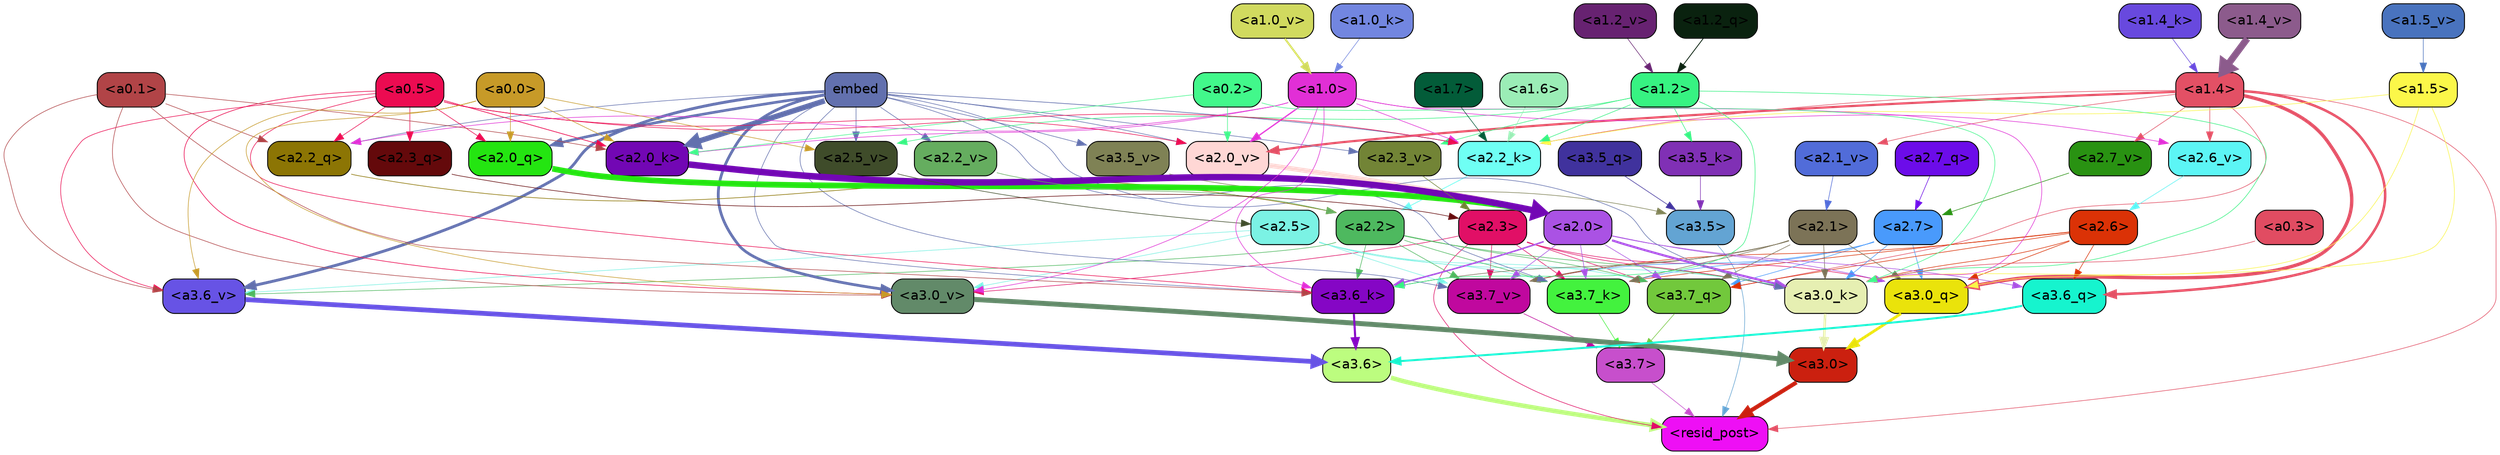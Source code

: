 strict digraph "" {
	graph [bgcolor=transparent,
		layout=dot,
		overlap=false,
		splines=true
	];
	"<a3.7>"	[color=black,
		fillcolor="#c74fcc",
		fontname=Helvetica,
		shape=box,
		style="filled, rounded"];
	"<resid_post>"	[color=black,
		fillcolor="#ee0ff5",
		fontname=Helvetica,
		shape=box,
		style="filled, rounded"];
	"<a3.7>" -> "<resid_post>"	[color="#c74fcc",
		penwidth=0.6];
	"<a3.6>"	[color=black,
		fillcolor="#bcfd7f",
		fontname=Helvetica,
		shape=box,
		style="filled, rounded"];
	"<a3.6>" -> "<resid_post>"	[color="#bcfd7f",
		penwidth=4.6696330308914185];
	"<a3.5>"	[color=black,
		fillcolor="#63a4d3",
		fontname=Helvetica,
		shape=box,
		style="filled, rounded"];
	"<a3.5>" -> "<resid_post>"	[color="#63a4d3",
		penwidth=0.6];
	"<a3.0>"	[color=black,
		fillcolor="#cb200f",
		fontname=Helvetica,
		shape=box,
		style="filled, rounded"];
	"<a3.0>" -> "<resid_post>"	[color="#cb200f",
		penwidth=4.282557368278503];
	"<a2.3>"	[color=black,
		fillcolor="#e10f66",
		fontname=Helvetica,
		shape=box,
		style="filled, rounded"];
	"<a2.3>" -> "<resid_post>"	[color="#e10f66",
		penwidth=0.6];
	"<a3.7_q>"	[color=black,
		fillcolor="#72c83c",
		fontname=Helvetica,
		shape=box,
		style="filled, rounded"];
	"<a2.3>" -> "<a3.7_q>"	[color="#e10f66",
		penwidth=0.6];
	"<a3.0_q>"	[color=black,
		fillcolor="#eae30b",
		fontname=Helvetica,
		shape=box,
		style="filled, rounded"];
	"<a2.3>" -> "<a3.0_q>"	[color="#e10f66",
		penwidth=0.6];
	"<a3.7_k>"	[color=black,
		fillcolor="#43f23e",
		fontname=Helvetica,
		shape=box,
		style="filled, rounded"];
	"<a2.3>" -> "<a3.7_k>"	[color="#e10f66",
		penwidth=0.6];
	"<a3.0_k>"	[color=black,
		fillcolor="#e6efb2",
		fontname=Helvetica,
		shape=box,
		style="filled, rounded"];
	"<a2.3>" -> "<a3.0_k>"	[color="#e10f66",
		penwidth=0.6];
	"<a3.7_v>"	[color=black,
		fillcolor="#c0089e",
		fontname=Helvetica,
		shape=box,
		style="filled, rounded"];
	"<a2.3>" -> "<a3.7_v>"	[color="#e10f66",
		penwidth=0.6];
	"<a3.0_v>"	[color=black,
		fillcolor="#628a69",
		fontname=Helvetica,
		shape=box,
		style="filled, rounded"];
	"<a2.3>" -> "<a3.0_v>"	[color="#e10f66",
		penwidth=0.6];
	"<a1.4>"	[color=black,
		fillcolor="#e35065",
		fontname=Helvetica,
		shape=box,
		style="filled, rounded"];
	"<a1.4>" -> "<resid_post>"	[color="#e35065",
		penwidth=0.6];
	"<a1.4>" -> "<a3.7_q>"	[color="#e35065",
		penwidth=0.6];
	"<a3.6_q>"	[color=black,
		fillcolor="#16f4ce",
		fontname=Helvetica,
		shape=box,
		style="filled, rounded"];
	"<a1.4>" -> "<a3.6_q>"	[color="#e35065",
		penwidth=2.6073555648326874];
	"<a1.4>" -> "<a3.0_q>"	[color="#e35065",
		penwidth=3.4971605762839317];
	"<a2.2_k>"	[color=black,
		fillcolor="#6ffff4",
		fontname=Helvetica,
		shape=box,
		style="filled, rounded"];
	"<a1.4>" -> "<a2.2_k>"	[color="#e35065",
		penwidth=0.6];
	"<a2.7_v>"	[color=black,
		fillcolor="#299212",
		fontname=Helvetica,
		shape=box,
		style="filled, rounded"];
	"<a1.4>" -> "<a2.7_v>"	[color="#e35065",
		penwidth=0.6];
	"<a2.6_v>"	[color=black,
		fillcolor="#5cf5f5",
		fontname=Helvetica,
		shape=box,
		style="filled, rounded"];
	"<a1.4>" -> "<a2.6_v>"	[color="#e35065",
		penwidth=0.6];
	"<a2.1_v>"	[color=black,
		fillcolor="#516cd9",
		fontname=Helvetica,
		shape=box,
		style="filled, rounded"];
	"<a1.4>" -> "<a2.1_v>"	[color="#e35065",
		penwidth=0.6];
	"<a2.0_v>"	[color=black,
		fillcolor="#ffd7d5",
		fontname=Helvetica,
		shape=box,
		style="filled, rounded"];
	"<a1.4>" -> "<a2.0_v>"	[color="#e35065",
		penwidth=2.268670678138733];
	"<a3.7_q>" -> "<a3.7>"	[color="#72c83c",
		penwidth=0.6];
	"<a3.6_q>" -> "<a3.6>"	[color="#16f4ce",
		penwidth=2.03758105635643];
	"<a3.5_q>"	[color=black,
		fillcolor="#40329d",
		fontname=Helvetica,
		shape=box,
		style="filled, rounded"];
	"<a3.5_q>" -> "<a3.5>"	[color="#40329d",
		penwidth=0.6];
	"<a3.0_q>" -> "<a3.0>"	[color="#eae30b",
		penwidth=2.8638100624084473];
	"<a3.7_k>" -> "<a3.7>"	[color="#43f23e",
		penwidth=0.6];
	"<a3.6_k>"	[color=black,
		fillcolor="#8506c5",
		fontname=Helvetica,
		shape=box,
		style="filled, rounded"];
	"<a3.6_k>" -> "<a3.6>"	[color="#8506c5",
		penwidth=2.174198240041733];
	"<a3.5_k>"	[color=black,
		fillcolor="#8030b5",
		fontname=Helvetica,
		shape=box,
		style="filled, rounded"];
	"<a3.5_k>" -> "<a3.5>"	[color="#8030b5",
		penwidth=0.6];
	"<a3.0_k>" -> "<a3.0>"	[color="#e6efb2",
		penwidth=2.6274144649505615];
	"<a3.7_v>" -> "<a3.7>"	[color="#c0089e",
		penwidth=0.6];
	"<a3.6_v>"	[color=black,
		fillcolor="#6753e5",
		fontname=Helvetica,
		shape=box,
		style="filled, rounded"];
	"<a3.6_v>" -> "<a3.6>"	[color="#6753e5",
		penwidth=5.002329230308533];
	"<a3.5_v>"	[color=black,
		fillcolor="#7f8255",
		fontname=Helvetica,
		shape=box,
		style="filled, rounded"];
	"<a3.5_v>" -> "<a3.5>"	[color="#7f8255",
		penwidth=0.6];
	"<a3.0_v>" -> "<a3.0>"	[color="#628a69",
		penwidth=5.188832879066467];
	"<a2.7>"	[color=black,
		fillcolor="#499afc",
		fontname=Helvetica,
		shape=box,
		style="filled, rounded"];
	"<a2.7>" -> "<a3.7_q>"	[color="#499afc",
		penwidth=0.6];
	"<a2.7>" -> "<a3.0_q>"	[color="#499afc",
		penwidth=0.6];
	"<a2.7>" -> "<a3.7_k>"	[color="#499afc",
		penwidth=0.6];
	"<a2.7>" -> "<a3.0_k>"	[color="#499afc",
		penwidth=0.6];
	"<a2.7>" -> "<a3.7_v>"	[color="#499afc",
		penwidth=0.6];
	"<a2.6>"	[color=black,
		fillcolor="#db3206",
		fontname=Helvetica,
		shape=box,
		style="filled, rounded"];
	"<a2.6>" -> "<a3.7_q>"	[color="#db3206",
		penwidth=0.6];
	"<a2.6>" -> "<a3.6_q>"	[color="#db3206",
		penwidth=0.6];
	"<a2.6>" -> "<a3.0_q>"	[color="#db3206",
		penwidth=0.6];
	"<a2.6>" -> "<a3.7_k>"	[color="#db3206",
		penwidth=0.6];
	"<a2.6>" -> "<a3.0_k>"	[color="#db3206",
		penwidth=0.6];
	"<a2.6>" -> "<a3.7_v>"	[color="#db3206",
		penwidth=0.6];
	"<a2.5>"	[color=black,
		fillcolor="#7bf2e4",
		fontname=Helvetica,
		shape=box,
		style="filled, rounded"];
	"<a2.5>" -> "<a3.7_q>"	[color="#7bf2e4",
		penwidth=0.6];
	"<a2.5>" -> "<a3.7_k>"	[color="#7bf2e4",
		penwidth=0.6];
	"<a2.5>" -> "<a3.0_k>"	[color="#7bf2e4",
		penwidth=0.6];
	"<a2.5>" -> "<a3.7_v>"	[color="#7bf2e4",
		penwidth=0.6];
	"<a2.5>" -> "<a3.6_v>"	[color="#7bf2e4",
		penwidth=0.6];
	"<a2.5>" -> "<a3.0_v>"	[color="#7bf2e4",
		penwidth=0.6];
	"<a2.2>"	[color=black,
		fillcolor="#4eb95f",
		fontname=Helvetica,
		shape=box,
		style="filled, rounded"];
	"<a2.2>" -> "<a3.7_q>"	[color="#4eb95f",
		penwidth=0.6];
	"<a2.2>" -> "<a3.7_k>"	[color="#4eb95f",
		penwidth=0.6];
	"<a2.2>" -> "<a3.6_k>"	[color="#4eb95f",
		penwidth=0.6];
	"<a2.2>" -> "<a3.0_k>"	[color="#4eb95f",
		penwidth=0.6];
	"<a2.2>" -> "<a3.7_v>"	[color="#4eb95f",
		penwidth=0.6];
	"<a2.2>" -> "<a3.6_v>"	[color="#4eb95f",
		penwidth=0.6];
	"<a2.1>"	[color=black,
		fillcolor="#7c7357",
		fontname=Helvetica,
		shape=box,
		style="filled, rounded"];
	"<a2.1>" -> "<a3.7_q>"	[color="#7c7357",
		penwidth=0.6];
	"<a2.1>" -> "<a3.0_q>"	[color="#7c7357",
		penwidth=0.6];
	"<a2.1>" -> "<a3.7_k>"	[color="#7c7357",
		penwidth=0.6];
	"<a2.1>" -> "<a3.6_k>"	[color="#7c7357",
		penwidth=0.6];
	"<a2.1>" -> "<a3.0_k>"	[color="#7c7357",
		penwidth=0.6];
	"<a2.1>" -> "<a3.7_v>"	[color="#7c7357",
		penwidth=0.6];
	"<a2.0>"	[color=black,
		fillcolor="#aa52e4",
		fontname=Helvetica,
		shape=box,
		style="filled, rounded"];
	"<a2.0>" -> "<a3.7_q>"	[color="#aa52e4",
		penwidth=0.6];
	"<a2.0>" -> "<a3.6_q>"	[color="#aa52e4",
		penwidth=0.6];
	"<a2.0>" -> "<a3.0_q>"	[color="#aa52e4",
		penwidth=0.6];
	"<a2.0>" -> "<a3.7_k>"	[color="#aa52e4",
		penwidth=0.6];
	"<a2.0>" -> "<a3.6_k>"	[color="#aa52e4",
		penwidth=1.5568191409111023];
	"<a2.0>" -> "<a3.0_k>"	[color="#aa52e4",
		penwidth=2.270527422428131];
	"<a2.0>" -> "<a3.7_v>"	[color="#aa52e4",
		penwidth=0.6];
	"<a1.5>"	[color=black,
		fillcolor="#fbf749",
		fontname=Helvetica,
		shape=box,
		style="filled, rounded"];
	"<a1.5>" -> "<a3.0_q>"	[color="#fbf749",
		penwidth=0.6];
	"<a1.5>" -> "<a3.0_k>"	[color="#fbf749",
		penwidth=0.6];
	"<a1.5>" -> "<a2.2_k>"	[color="#fbf749",
		penwidth=0.6];
	embed	[color=black,
		fillcolor="#6270ae",
		fontname=Helvetica,
		shape=box,
		style="filled, rounded"];
	embed -> "<a3.7_k>"	[color="#6270ae",
		penwidth=0.6];
	embed -> "<a3.6_k>"	[color="#6270ae",
		penwidth=0.6];
	embed -> "<a3.0_k>"	[color="#6270ae",
		penwidth=0.6];
	embed -> "<a3.7_v>"	[color="#6270ae",
		penwidth=0.6];
	embed -> "<a3.6_v>"	[color="#6270ae",
		penwidth=2.9588699340820312];
	embed -> "<a3.5_v>"	[color="#6270ae",
		penwidth=0.6];
	embed -> "<a3.0_v>"	[color="#6270ae",
		penwidth=2.8686431646347046];
	"<a2.2_q>"	[color=black,
		fillcolor="#8c7504",
		fontname=Helvetica,
		shape=box,
		style="filled, rounded"];
	embed -> "<a2.2_q>"	[color="#6270ae",
		penwidth=0.6];
	"<a2.0_q>"	[color=black,
		fillcolor="#24e511",
		fontname=Helvetica,
		shape=box,
		style="filled, rounded"];
	embed -> "<a2.0_q>"	[color="#6270ae",
		penwidth=2.7617180347442627];
	embed -> "<a2.2_k>"	[color="#6270ae",
		penwidth=0.67606520652771];
	"<a2.0_k>"	[color=black,
		fillcolor="#7207b4",
		fontname=Helvetica,
		shape=box,
		style="filled, rounded"];
	embed -> "<a2.0_k>"	[color="#6270ae",
		penwidth=5.615107178688049];
	"<a2.5_v>"	[color=black,
		fillcolor="#3f4c2a",
		fontname=Helvetica,
		shape=box,
		style="filled, rounded"];
	embed -> "<a2.5_v>"	[color="#6270ae",
		penwidth=0.6];
	"<a2.3_v>"	[color=black,
		fillcolor="#728436",
		fontname=Helvetica,
		shape=box,
		style="filled, rounded"];
	embed -> "<a2.3_v>"	[color="#6270ae",
		penwidth=0.6];
	"<a2.2_v>"	[color=black,
		fillcolor="#65ad5f",
		fontname=Helvetica,
		shape=box,
		style="filled, rounded"];
	embed -> "<a2.2_v>"	[color="#6270ae",
		penwidth=0.6];
	embed -> "<a2.0_v>"	[color="#6270ae",
		penwidth=0.6];
	"<a1.2>"	[color=black,
		fillcolor="#37f382",
		fontname=Helvetica,
		shape=box,
		style="filled, rounded"];
	"<a1.2>" -> "<a3.6_k>"	[color="#37f382",
		penwidth=0.6];
	"<a1.2>" -> "<a3.5_k>"	[color="#37f382",
		penwidth=0.6];
	"<a1.2>" -> "<a3.0_k>"	[color="#37f382",
		penwidth=0.6];
	"<a1.2>" -> "<a2.2_k>"	[color="#37f382",
		penwidth=0.6];
	"<a1.2>" -> "<a2.5_v>"	[color="#37f382",
		penwidth=0.6];
	"<a1.2>" -> "<a2.3_v>"	[color="#37f382",
		penwidth=0.6];
	"<a1.0>"	[color=black,
		fillcolor="#e12fd6",
		fontname=Helvetica,
		shape=box,
		style="filled, rounded"];
	"<a1.0>" -> "<a3.6_k>"	[color="#e12fd6",
		penwidth=0.6];
	"<a1.0>" -> "<a3.0_k>"	[color="#e12fd6",
		penwidth=0.6];
	"<a1.0>" -> "<a3.0_v>"	[color="#e12fd6",
		penwidth=0.6];
	"<a1.0>" -> "<a2.2_q>"	[color="#e12fd6",
		penwidth=0.6];
	"<a1.0>" -> "<a2.2_k>"	[color="#e12fd6",
		penwidth=0.6];
	"<a1.0>" -> "<a2.0_k>"	[color="#e12fd6",
		penwidth=0.6];
	"<a1.0>" -> "<a2.6_v>"	[color="#e12fd6",
		penwidth=0.6];
	"<a1.0>" -> "<a2.0_v>"	[color="#e12fd6",
		penwidth=1.27996826171875];
	"<a0.5>"	[color=black,
		fillcolor="#ec0b51",
		fontname=Helvetica,
		shape=box,
		style="filled, rounded"];
	"<a0.5>" -> "<a3.6_k>"	[color="#ec0b51",
		penwidth=0.6];
	"<a0.5>" -> "<a3.6_v>"	[color="#ec0b51",
		penwidth=0.6];
	"<a0.5>" -> "<a3.0_v>"	[color="#ec0b51",
		penwidth=0.6421224474906921];
	"<a2.3_q>"	[color=black,
		fillcolor="#64090b",
		fontname=Helvetica,
		shape=box,
		style="filled, rounded"];
	"<a0.5>" -> "<a2.3_q>"	[color="#ec0b51",
		penwidth=0.6];
	"<a0.5>" -> "<a2.2_q>"	[color="#ec0b51",
		penwidth=0.6];
	"<a0.5>" -> "<a2.0_q>"	[color="#ec0b51",
		penwidth=0.6];
	"<a0.5>" -> "<a2.2_k>"	[color="#ec0b51",
		penwidth=0.6];
	"<a0.5>" -> "<a2.0_k>"	[color="#ec0b51",
		penwidth=0.7151575088500977];
	"<a0.5>" -> "<a2.0_v>"	[color="#ec0b51",
		penwidth=0.6];
	"<a0.1>"	[color=black,
		fillcolor="#b14447",
		fontname=Helvetica,
		shape=box,
		style="filled, rounded"];
	"<a0.1>" -> "<a3.6_k>"	[color="#b14447",
		penwidth=0.6];
	"<a0.1>" -> "<a3.6_v>"	[color="#b14447",
		penwidth=0.6];
	"<a0.1>" -> "<a3.0_v>"	[color="#b14447",
		penwidth=0.6];
	"<a0.1>" -> "<a2.2_q>"	[color="#b14447",
		penwidth=0.6];
	"<a0.1>" -> "<a2.0_k>"	[color="#b14447",
		penwidth=0.6];
	"<a0.3>"	[color=black,
		fillcolor="#e14c62",
		fontname=Helvetica,
		shape=box,
		style="filled, rounded"];
	"<a0.3>" -> "<a3.0_k>"	[color="#e14c62",
		penwidth=0.6];
	"<a0.2>"	[color=black,
		fillcolor="#42f88b",
		fontname=Helvetica,
		shape=box,
		style="filled, rounded"];
	"<a0.2>" -> "<a3.0_k>"	[color="#42f88b",
		penwidth=0.6];
	"<a0.2>" -> "<a2.0_k>"	[color="#42f88b",
		penwidth=0.6];
	"<a0.2>" -> "<a2.0_v>"	[color="#42f88b",
		penwidth=0.6];
	"<a0.0>"	[color=black,
		fillcolor="#c79a28",
		fontname=Helvetica,
		shape=box,
		style="filled, rounded"];
	"<a0.0>" -> "<a3.6_v>"	[color="#c79a28",
		penwidth=0.6];
	"<a0.0>" -> "<a3.0_v>"	[color="#c79a28",
		penwidth=0.6];
	"<a0.0>" -> "<a2.0_q>"	[color="#c79a28",
		penwidth=0.6];
	"<a0.0>" -> "<a2.0_k>"	[color="#c79a28",
		penwidth=0.6];
	"<a0.0>" -> "<a2.5_v>"	[color="#c79a28",
		penwidth=0.6];
	"<a2.7_q>"	[color=black,
		fillcolor="#6c0ce9",
		fontname=Helvetica,
		shape=box,
		style="filled, rounded"];
	"<a2.7_q>" -> "<a2.7>"	[color="#6c0ce9",
		penwidth=0.6];
	"<a2.3_q>" -> "<a2.3>"	[color="#64090b",
		penwidth=0.6];
	"<a2.2_q>" -> "<a2.2>"	[color="#8c7504",
		penwidth=0.6340763568878174];
	"<a2.0_q>" -> "<a2.0>"	[color="#24e511",
		penwidth=6.0160088539123535];
	"<a2.2_k>" -> "<a2.2>"	[color="#6ffff4",
		penwidth=0.7764816284179688];
	"<a2.0_k>" -> "<a2.0>"	[color="#7207b4",
		penwidth=6.773025274276733];
	"<a2.7_v>" -> "<a2.7>"	[color="#299212",
		penwidth=0.6];
	"<a2.6_v>" -> "<a2.6>"	[color="#5cf5f5",
		penwidth=0.6];
	"<a2.5_v>" -> "<a2.5>"	[color="#3f4c2a",
		penwidth=0.6];
	"<a2.3_v>" -> "<a2.3>"	[color="#728436",
		penwidth=0.6];
	"<a2.2_v>" -> "<a2.2>"	[color="#65ad5f",
		penwidth=0.6];
	"<a2.1_v>" -> "<a2.1>"	[color="#516cd9",
		penwidth=0.6];
	"<a2.0_v>" -> "<a2.0>"	[color="#ffd7d5",
		penwidth=4.906715989112854];
	"<a1.7>"	[color=black,
		fillcolor="#035c39",
		fontname=Helvetica,
		shape=box,
		style="filled, rounded"];
	"<a1.7>" -> "<a2.2_k>"	[color="#035c39",
		penwidth=0.6];
	"<a1.6>"	[color=black,
		fillcolor="#9bedb6",
		fontname=Helvetica,
		shape=box,
		style="filled, rounded"];
	"<a1.6>" -> "<a2.2_k>"	[color="#9bedb6",
		penwidth=0.6];
	"<a1.2_q>"	[color=black,
		fillcolor="#0a220f",
		fontname=Helvetica,
		shape=box,
		style="filled, rounded"];
	"<a1.2_q>" -> "<a1.2>"	[color="#0a220f",
		penwidth=0.836545467376709];
	"<a1.4_k>"	[color=black,
		fillcolor="#6849de",
		fontname=Helvetica,
		shape=box,
		style="filled, rounded"];
	"<a1.4_k>" -> "<a1.4>"	[color="#6849de",
		penwidth=0.6];
	"<a1.0_k>"	[color=black,
		fillcolor="#7286e0",
		fontname=Helvetica,
		shape=box,
		style="filled, rounded"];
	"<a1.0_k>" -> "<a1.0>"	[color="#7286e0",
		penwidth=0.6];
	"<a1.5_v>"	[color=black,
		fillcolor="#4973be",
		fontname=Helvetica,
		shape=box,
		style="filled, rounded"];
	"<a1.5_v>" -> "<a1.5>"	[color="#4973be",
		penwidth=0.6];
	"<a1.4_v>"	[color=black,
		fillcolor="#8c5b8c",
		fontname=Helvetica,
		shape=box,
		style="filled, rounded"];
	"<a1.4_v>" -> "<a1.4>"	[color="#8c5b8c",
		penwidth=7.093163728713989];
	"<a1.2_v>"	[color=black,
		fillcolor="#672271",
		fontname=Helvetica,
		shape=box,
		style="filled, rounded"];
	"<a1.2_v>" -> "<a1.2>"	[color="#672271",
		penwidth=0.6];
	"<a1.0_v>"	[color=black,
		fillcolor="#d1da5f",
		fontname=Helvetica,
		shape=box,
		style="filled, rounded"];
	"<a1.0_v>" -> "<a1.0>"	[color="#d1da5f",
		penwidth=1.9666723012924194];
}
